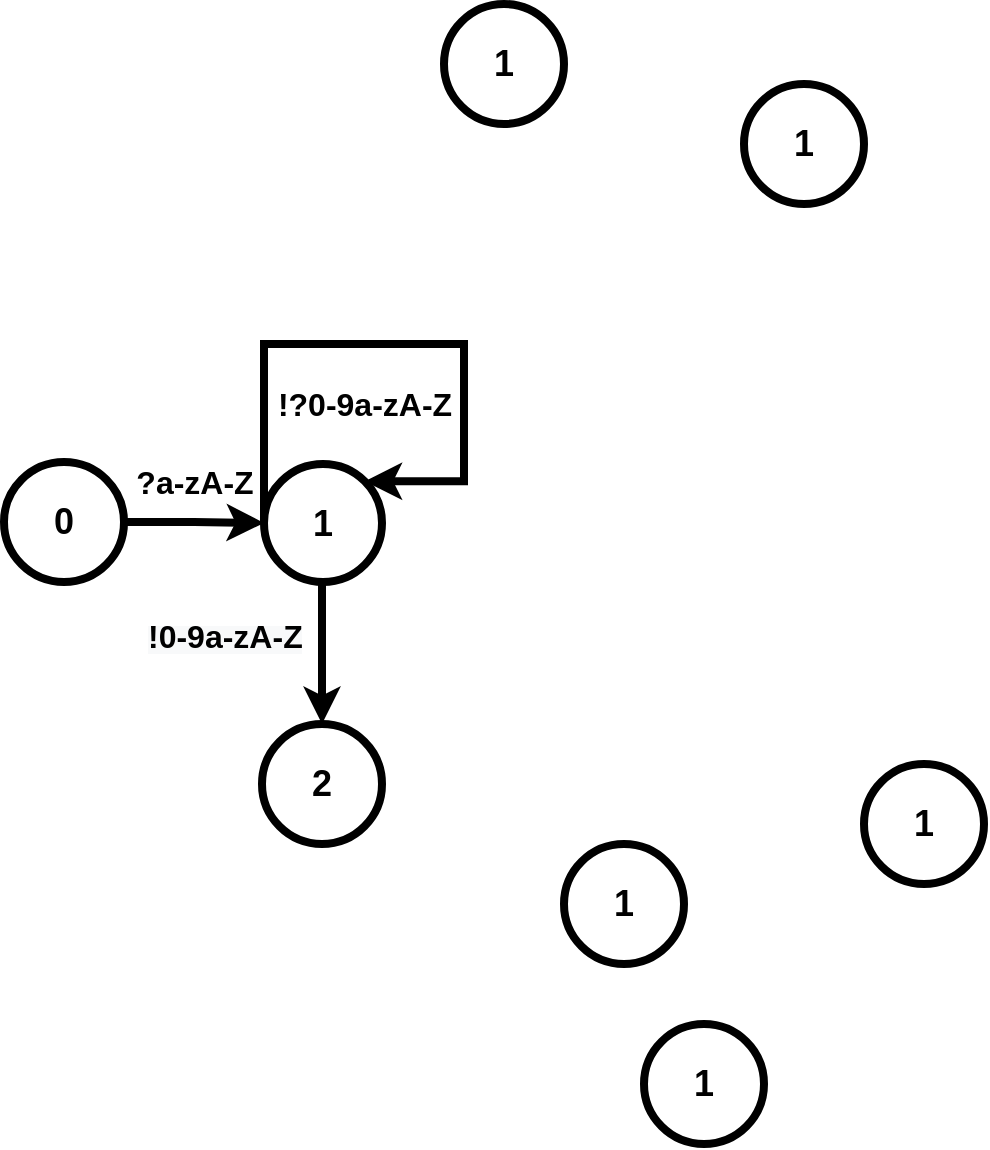 <mxfile version="14.5.3" type="github">
  <diagram id="PeihX46xii7vrZ0zxFL6" name="Page-1">
    <mxGraphModel dx="1312" dy="771" grid="1" gridSize="10" guides="1" tooltips="1" connect="1" arrows="1" fold="1" page="1" pageScale="1" pageWidth="850" pageHeight="1100" math="0" shadow="0">
      <root>
        <mxCell id="0" />
        <mxCell id="1" parent="0" />
        <mxCell id="4P3mimddP13uZpKBdVPl-3" value="&lt;span style=&quot;font-size: 18px&quot;&gt;&lt;b&gt;2&lt;/b&gt;&lt;/span&gt;" style="ellipse;whiteSpace=wrap;html=1;aspect=fixed;strokeWidth=4;" vertex="1" parent="1">
          <mxGeometry x="119" y="510" width="60" height="60" as="geometry" />
        </mxCell>
        <mxCell id="4P3mimddP13uZpKBdVPl-11" style="edgeStyle=orthogonalEdgeStyle;rounded=0;orthogonalLoop=1;jettySize=auto;html=1;entryX=0.5;entryY=0;entryDx=0;entryDy=0;strokeWidth=4;" edge="1" parent="1" source="4P3mimddP13uZpKBdVPl-4" target="4P3mimddP13uZpKBdVPl-3">
          <mxGeometry relative="1" as="geometry">
            <Array as="points">
              <mxPoint x="149" y="475" />
            </Array>
          </mxGeometry>
        </mxCell>
        <mxCell id="4P3mimddP13uZpKBdVPl-4" value="&lt;font style=&quot;font-size: 18px&quot;&gt;&lt;b&gt;1&lt;/b&gt;&lt;/font&gt;" style="ellipse;whiteSpace=wrap;html=1;aspect=fixed;strokeWidth=4;" vertex="1" parent="1">
          <mxGeometry x="120" y="380" width="59" height="59" as="geometry" />
        </mxCell>
        <mxCell id="4P3mimddP13uZpKBdVPl-5" value="&lt;font style=&quot;font-size: 18px&quot;&gt;&lt;b&gt;1&lt;/b&gt;&lt;/font&gt;" style="ellipse;whiteSpace=wrap;html=1;aspect=fixed;strokeWidth=4;" vertex="1" parent="1">
          <mxGeometry x="420" y="530" width="60" height="60" as="geometry" />
        </mxCell>
        <mxCell id="4P3mimddP13uZpKBdVPl-6" value="&lt;font style=&quot;font-size: 18px&quot;&gt;&lt;b&gt;1&lt;/b&gt;&lt;/font&gt;" style="ellipse;whiteSpace=wrap;html=1;aspect=fixed;strokeWidth=4;" vertex="1" parent="1">
          <mxGeometry x="310" y="660" width="60" height="60" as="geometry" />
        </mxCell>
        <mxCell id="4P3mimddP13uZpKBdVPl-7" value="&lt;font style=&quot;font-size: 18px&quot;&gt;&lt;b&gt;1&lt;/b&gt;&lt;/font&gt;" style="ellipse;whiteSpace=wrap;html=1;aspect=fixed;strokeWidth=4;" vertex="1" parent="1">
          <mxGeometry x="270" y="570" width="60" height="60" as="geometry" />
        </mxCell>
        <mxCell id="4P3mimddP13uZpKBdVPl-12" style="edgeStyle=orthogonalEdgeStyle;rounded=0;orthogonalLoop=1;jettySize=auto;html=1;entryX=0;entryY=0.5;entryDx=0;entryDy=0;strokeWidth=4;" edge="1" parent="1" source="4P3mimddP13uZpKBdVPl-8" target="4P3mimddP13uZpKBdVPl-4">
          <mxGeometry relative="1" as="geometry" />
        </mxCell>
        <mxCell id="4P3mimddP13uZpKBdVPl-8" value="&lt;font style=&quot;font-size: 18px&quot;&gt;&lt;b&gt;0&lt;/b&gt;&lt;/font&gt;" style="ellipse;whiteSpace=wrap;html=1;aspect=fixed;strokeWidth=4;" vertex="1" parent="1">
          <mxGeometry x="-10" y="379" width="60" height="60" as="geometry" />
        </mxCell>
        <mxCell id="4P3mimddP13uZpKBdVPl-9" value="&lt;font style=&quot;font-size: 18px&quot;&gt;&lt;b&gt;1&lt;/b&gt;&lt;/font&gt;" style="ellipse;whiteSpace=wrap;html=1;aspect=fixed;strokeWidth=4;" vertex="1" parent="1">
          <mxGeometry x="360" y="190" width="60" height="60" as="geometry" />
        </mxCell>
        <mxCell id="4P3mimddP13uZpKBdVPl-10" value="&lt;font style=&quot;font-size: 18px&quot;&gt;&lt;b&gt;1&lt;/b&gt;&lt;/font&gt;" style="ellipse;whiteSpace=wrap;html=1;aspect=fixed;strokeWidth=4;" vertex="1" parent="1">
          <mxGeometry x="210" y="150" width="60" height="60" as="geometry" />
        </mxCell>
        <mxCell id="4P3mimddP13uZpKBdVPl-13" value="&lt;b&gt;&lt;font style=&quot;font-size: 16px&quot;&gt;?a-zA-Z&lt;/font&gt;&lt;/b&gt;" style="text;html=1;align=center;verticalAlign=middle;resizable=0;points=[];autosize=1;" vertex="1" parent="1">
          <mxGeometry x="50" y="379" width="70" height="20" as="geometry" />
        </mxCell>
        <mxCell id="4P3mimddP13uZpKBdVPl-16" style="edgeStyle=orthogonalEdgeStyle;rounded=0;orthogonalLoop=1;jettySize=auto;html=1;entryX=1;entryY=0;entryDx=0;entryDy=0;strokeWidth=4;" edge="1" parent="1" source="4P3mimddP13uZpKBdVPl-4" target="4P3mimddP13uZpKBdVPl-4">
          <mxGeometry relative="1" as="geometry">
            <Array as="points">
              <mxPoint x="120" y="320" />
              <mxPoint x="220" y="320" />
              <mxPoint x="220" y="389" />
            </Array>
          </mxGeometry>
        </mxCell>
        <mxCell id="4P3mimddP13uZpKBdVPl-17" value="&lt;b&gt;&lt;font style=&quot;font-size: 16px&quot;&gt;!?0-9a-zA-Z&lt;/font&gt;&lt;/b&gt;" style="text;html=1;align=center;verticalAlign=middle;resizable=0;points=[];autosize=1;" vertex="1" parent="1">
          <mxGeometry x="120" y="340" width="100" height="20" as="geometry" />
        </mxCell>
        <mxCell id="4P3mimddP13uZpKBdVPl-19" value="&lt;b style=&quot;color: rgb(0 , 0 , 0) ; font-family: &amp;#34;helvetica&amp;#34; ; font-size: 12px ; font-style: normal ; letter-spacing: normal ; text-align: center ; text-indent: 0px ; text-transform: none ; word-spacing: 0px ; background-color: rgb(248 , 249 , 250)&quot;&gt;&lt;font style=&quot;font-size: 16px&quot;&gt;!0-9a-zA-Z&lt;/font&gt;&lt;/b&gt;" style="text;whiteSpace=wrap;html=1;" vertex="1" parent="1">
          <mxGeometry x="60" y="450" width="110" height="30" as="geometry" />
        </mxCell>
      </root>
    </mxGraphModel>
  </diagram>
</mxfile>
